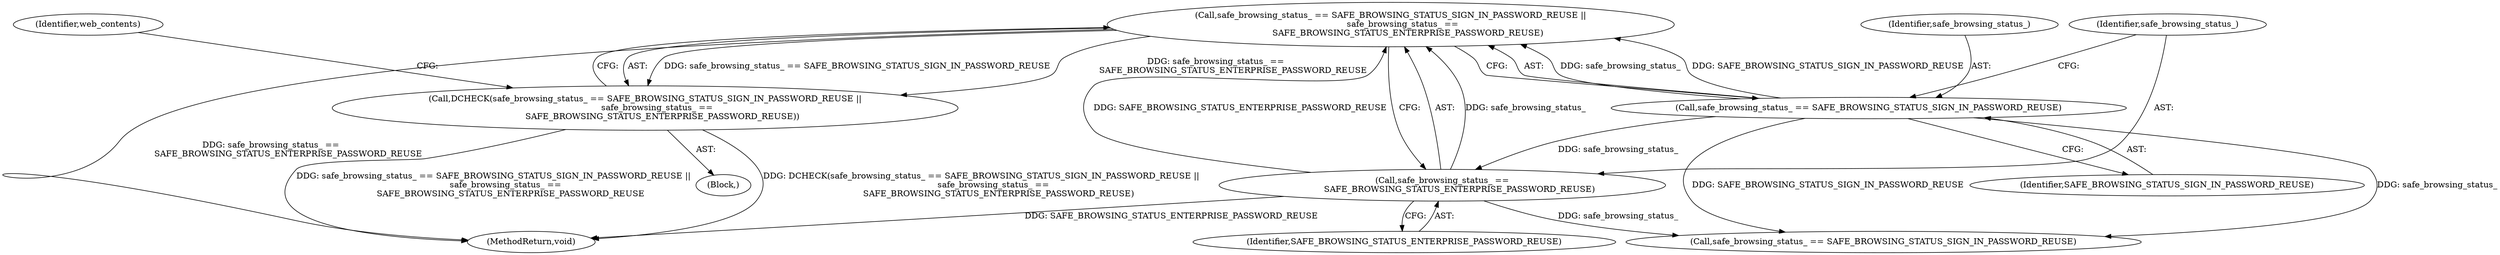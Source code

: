 digraph "1_Chrome_7cde8513c12a6e8ec5d1d1eb1cfd078d9adad3ef_2@del" {
"1000106" [label="(Call,safe_browsing_status_ == SAFE_BROWSING_STATUS_SIGN_IN_PASSWORD_REUSE ||\n         safe_browsing_status_ ==\n             SAFE_BROWSING_STATUS_ENTERPRISE_PASSWORD_REUSE)"];
"1000107" [label="(Call,safe_browsing_status_ == SAFE_BROWSING_STATUS_SIGN_IN_PASSWORD_REUSE)"];
"1000110" [label="(Call,safe_browsing_status_ ==\n             SAFE_BROWSING_STATUS_ENTERPRISE_PASSWORD_REUSE)"];
"1000105" [label="(Call,DCHECK(safe_browsing_status_ == SAFE_BROWSING_STATUS_SIGN_IN_PASSWORD_REUSE ||\n         safe_browsing_status_ ==\n             SAFE_BROWSING_STATUS_ENTERPRISE_PASSWORD_REUSE))"];
"1000111" [label="(Identifier,safe_browsing_status_)"];
"1000107" [label="(Call,safe_browsing_status_ == SAFE_BROWSING_STATUS_SIGN_IN_PASSWORD_REUSE)"];
"1000106" [label="(Call,safe_browsing_status_ == SAFE_BROWSING_STATUS_SIGN_IN_PASSWORD_REUSE ||\n         safe_browsing_status_ ==\n             SAFE_BROWSING_STATUS_ENTERPRISE_PASSWORD_REUSE)"];
"1000110" [label="(Call,safe_browsing_status_ ==\n             SAFE_BROWSING_STATUS_ENTERPRISE_PASSWORD_REUSE)"];
"1000123" [label="(MethodReturn,void)"];
"1000102" [label="(Block,)"];
"1000109" [label="(Identifier,SAFE_BROWSING_STATUS_SIGN_IN_PASSWORD_REUSE)"];
"1000116" [label="(Call,safe_browsing_status_ == SAFE_BROWSING_STATUS_SIGN_IN_PASSWORD_REUSE)"];
"1000112" [label="(Identifier,SAFE_BROWSING_STATUS_ENTERPRISE_PASSWORD_REUSE)"];
"1000114" [label="(Identifier,web_contents)"];
"1000105" [label="(Call,DCHECK(safe_browsing_status_ == SAFE_BROWSING_STATUS_SIGN_IN_PASSWORD_REUSE ||\n         safe_browsing_status_ ==\n             SAFE_BROWSING_STATUS_ENTERPRISE_PASSWORD_REUSE))"];
"1000108" [label="(Identifier,safe_browsing_status_)"];
"1000106" -> "1000105"  [label="AST: "];
"1000106" -> "1000107"  [label="CFG: "];
"1000106" -> "1000110"  [label="CFG: "];
"1000107" -> "1000106"  [label="AST: "];
"1000110" -> "1000106"  [label="AST: "];
"1000105" -> "1000106"  [label="CFG: "];
"1000106" -> "1000123"  [label="DDG: safe_browsing_status_ ==\n             SAFE_BROWSING_STATUS_ENTERPRISE_PASSWORD_REUSE"];
"1000106" -> "1000105"  [label="DDG: safe_browsing_status_ == SAFE_BROWSING_STATUS_SIGN_IN_PASSWORD_REUSE"];
"1000106" -> "1000105"  [label="DDG: safe_browsing_status_ ==\n             SAFE_BROWSING_STATUS_ENTERPRISE_PASSWORD_REUSE"];
"1000107" -> "1000106"  [label="DDG: safe_browsing_status_"];
"1000107" -> "1000106"  [label="DDG: SAFE_BROWSING_STATUS_SIGN_IN_PASSWORD_REUSE"];
"1000110" -> "1000106"  [label="DDG: safe_browsing_status_"];
"1000110" -> "1000106"  [label="DDG: SAFE_BROWSING_STATUS_ENTERPRISE_PASSWORD_REUSE"];
"1000107" -> "1000109"  [label="CFG: "];
"1000108" -> "1000107"  [label="AST: "];
"1000109" -> "1000107"  [label="AST: "];
"1000111" -> "1000107"  [label="CFG: "];
"1000107" -> "1000110"  [label="DDG: safe_browsing_status_"];
"1000107" -> "1000116"  [label="DDG: safe_browsing_status_"];
"1000107" -> "1000116"  [label="DDG: SAFE_BROWSING_STATUS_SIGN_IN_PASSWORD_REUSE"];
"1000110" -> "1000112"  [label="CFG: "];
"1000111" -> "1000110"  [label="AST: "];
"1000112" -> "1000110"  [label="AST: "];
"1000110" -> "1000123"  [label="DDG: SAFE_BROWSING_STATUS_ENTERPRISE_PASSWORD_REUSE"];
"1000110" -> "1000116"  [label="DDG: safe_browsing_status_"];
"1000105" -> "1000102"  [label="AST: "];
"1000114" -> "1000105"  [label="CFG: "];
"1000105" -> "1000123"  [label="DDG: DCHECK(safe_browsing_status_ == SAFE_BROWSING_STATUS_SIGN_IN_PASSWORD_REUSE ||\n         safe_browsing_status_ ==\n             SAFE_BROWSING_STATUS_ENTERPRISE_PASSWORD_REUSE)"];
"1000105" -> "1000123"  [label="DDG: safe_browsing_status_ == SAFE_BROWSING_STATUS_SIGN_IN_PASSWORD_REUSE ||\n         safe_browsing_status_ ==\n             SAFE_BROWSING_STATUS_ENTERPRISE_PASSWORD_REUSE"];
}
